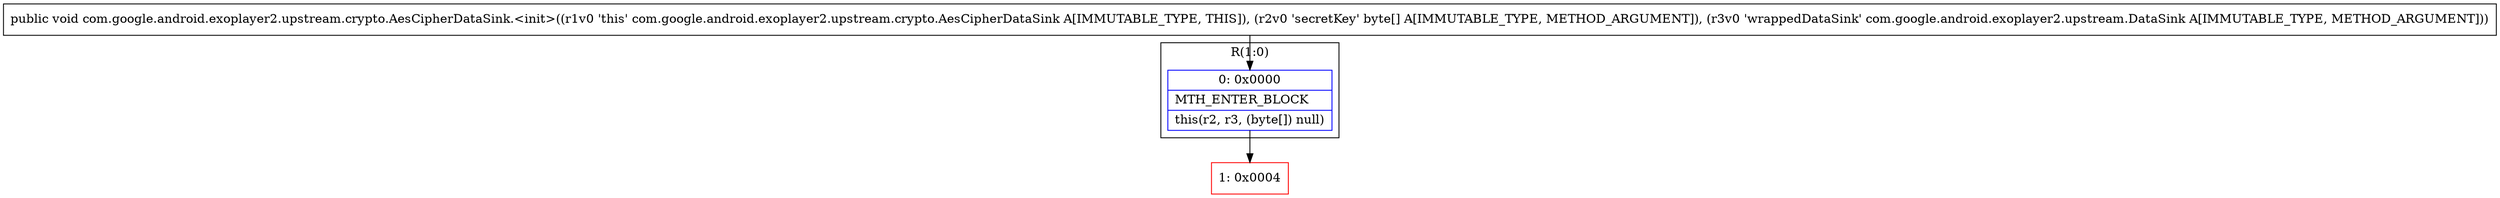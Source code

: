 digraph "CFG forcom.google.android.exoplayer2.upstream.crypto.AesCipherDataSink.\<init\>([BLcom\/google\/android\/exoplayer2\/upstream\/DataSink;)V" {
subgraph cluster_Region_5346978 {
label = "R(1:0)";
node [shape=record,color=blue];
Node_0 [shape=record,label="{0\:\ 0x0000|MTH_ENTER_BLOCK\l|this(r2, r3, (byte[]) null)\l}"];
}
Node_1 [shape=record,color=red,label="{1\:\ 0x0004}"];
MethodNode[shape=record,label="{public void com.google.android.exoplayer2.upstream.crypto.AesCipherDataSink.\<init\>((r1v0 'this' com.google.android.exoplayer2.upstream.crypto.AesCipherDataSink A[IMMUTABLE_TYPE, THIS]), (r2v0 'secretKey' byte[] A[IMMUTABLE_TYPE, METHOD_ARGUMENT]), (r3v0 'wrappedDataSink' com.google.android.exoplayer2.upstream.DataSink A[IMMUTABLE_TYPE, METHOD_ARGUMENT])) }"];
MethodNode -> Node_0;
Node_0 -> Node_1;
}

